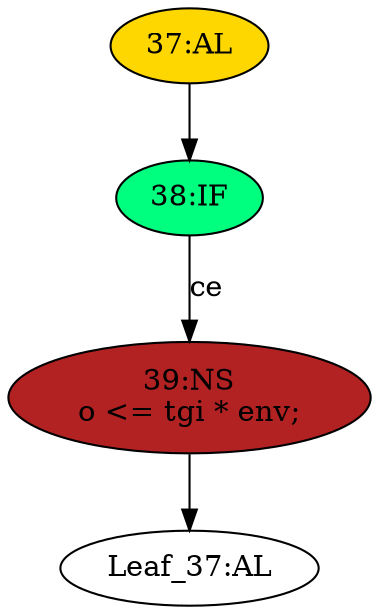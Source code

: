 strict digraph "compose( ,  )" {
	node [label="\N"];
	"38:IF"	 [ast="<pyverilog.vparser.ast.IfStatement object at 0x7fe1942e6b90>",
		fillcolor=springgreen,
		label="38:IF",
		statements="[]",
		style=filled,
		typ=IfStatement];
	"39:NS"	 [ast="<pyverilog.vparser.ast.NonblockingSubstitution object at 0x7fe1942f0c50>",
		fillcolor=firebrick,
		label="39:NS
o <= tgi * env;",
		statements="[<pyverilog.vparser.ast.NonblockingSubstitution object at 0x7fe1942f0c50>]",
		style=filled,
		typ=NonblockingSubstitution];
	"38:IF" -> "39:NS"	 [cond="['ce']",
		label=ce,
		lineno=38];
	"Leaf_37:AL"	 [def_var="['o']",
		label="Leaf_37:AL"];
	"39:NS" -> "Leaf_37:AL"	 [cond="[]",
		lineno=None];
	"37:AL"	 [ast="<pyverilog.vparser.ast.Always object at 0x7fe1942e6f50>",
		clk_sens=True,
		fillcolor=gold,
		label="37:AL",
		sens="['clk_i']",
		statements="[]",
		style=filled,
		typ=Always,
		use_var="['tgi', 'env', 'ce']"];
	"37:AL" -> "38:IF"	 [cond="[]",
		lineno=None];
}
